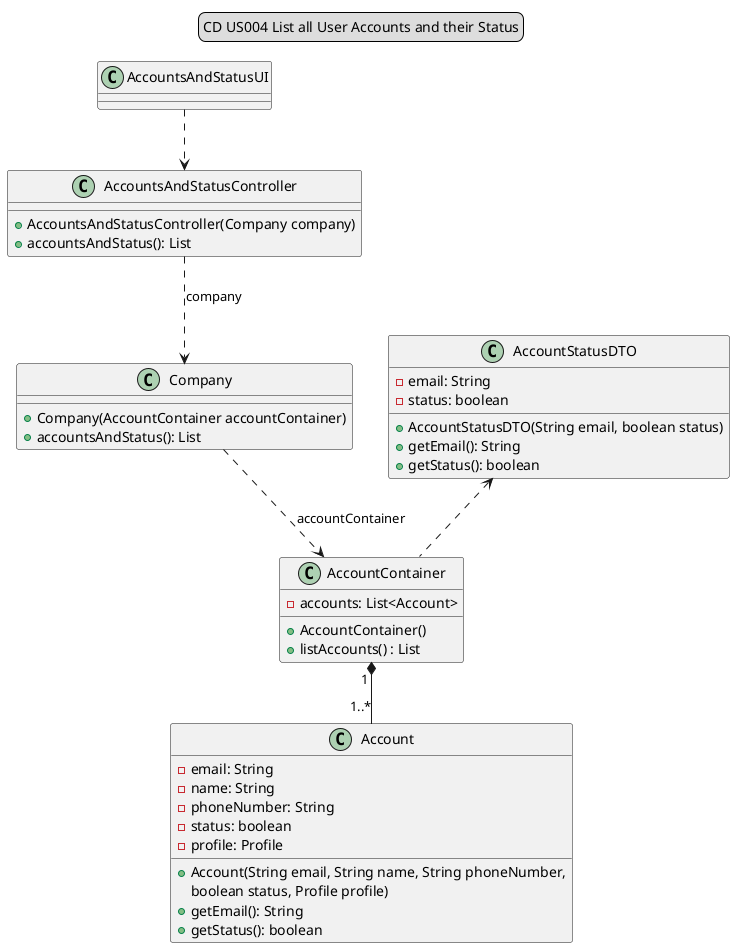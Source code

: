 @startuml

'..|> implementation
'-- associado
'..> depende

skinparam sequenceMessageAlign center

legend top
CD US004 List all User Accounts and their Status
end legend

AccountsAndStatusUI..>AccountsAndStatusController
AccountsAndStatusController..>" "Company: company
Company " "..>" "AccountContainer : accountContainer
AccountContainer"1 "*--"1..*"Account
AccountStatusDTO<..AccountContainer

class AccountsAndStatusUI {
}

class AccountsAndStatusController {
+AccountsAndStatusController(Company company)
+accountsAndStatus(): List
}

class Company{
+Company(AccountContainer accountContainer)
+accountsAndStatus(): List
}

class AccountContainer {
-accounts: List<Account>
+AccountContainer()
+listAccounts() : List
}

class Account {
-email: String
-name: String
-phoneNumber: String
-status: boolean
-profile: Profile
+Account(String email, String name, String phoneNumber,
 boolean status, Profile profile)
+getEmail(): String
+getStatus(): boolean
}

class AccountStatusDTO {
-email: String
-status: boolean
+AccountStatusDTO(String email, boolean status)
+getEmail(): String
+getStatus(): boolean
}

@enduml